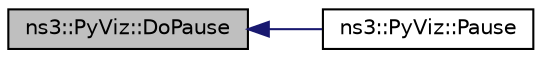 digraph "ns3::PyViz::DoPause"
{
  edge [fontname="Helvetica",fontsize="10",labelfontname="Helvetica",labelfontsize="10"];
  node [fontname="Helvetica",fontsize="10",shape=record];
  rankdir="LR";
  Node1 [label="ns3::PyViz::DoPause",height=0.2,width=0.4,color="black", fillcolor="grey75", style="filled", fontcolor="black"];
  Node1 -> Node2 [dir="back",color="midnightblue",fontsize="10",style="solid"];
  Node2 [label="ns3::PyViz::Pause",height=0.2,width=0.4,color="black", fillcolor="white", style="filled",URL="$db/d7c/classns3_1_1PyViz.html#a512f3901857d4999c66a89ead412bae1"];
}
